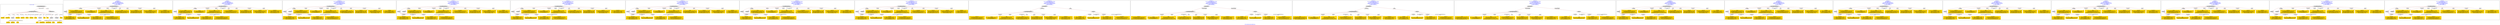 digraph n0 {
fontcolor="blue"
remincross="true"
label="s23-s-national-portrait-gallery.json"
subgraph cluster_0 {
label="1-correct model"
n2[style="filled",color="white",fillcolor="lightgray",label="CulturalHeritageObject1"];
n3[shape="plaintext",style="filled",fillcolor="gold",label="Copyright"];
n4[shape="plaintext",style="filled",fillcolor="gold",label="DateOfWork"];
n5[style="filled",color="white",fillcolor="lightgray",label="Person1"];
n6[shape="plaintext",style="filled",fillcolor="gold",label="Description"];
n7[shape="plaintext",style="filled",fillcolor="gold",label="Dimension"];
n8[shape="plaintext",style="filled",fillcolor="gold",label="Medium"];
n9[shape="plaintext",style="filled",fillcolor="gold",label="CreditLine"];
n10[shape="plaintext",style="filled",fillcolor="gold",label="Owner"];
n11[style="filled",color="white",fillcolor="lightgray",label="Concept1"];
n12[shape="plaintext",style="filled",fillcolor="gold",label="Title"];
n13[shape="plaintext",style="filled",fillcolor="gold",label="Ref"];
n14[style="filled",color="white",fillcolor="lightgray",label="Person2"];
n15[style="filled",color="white",fillcolor="lightgray",label="Concept2"];
n16[shape="plaintext",style="filled",fillcolor="gold",label="birthDate"];
n17[shape="plaintext",style="filled",fillcolor="gold",label="deathDate"];
n18[shape="plaintext",style="filled",fillcolor="gold",label="Artist"];
n19[shape="plaintext",style="filled",fillcolor="gold",label="sitterBirthDate"];
n20[shape="plaintext",style="filled",fillcolor="gold",label="sitterDeathDate"];
n21[shape="plaintext",style="filled",fillcolor="gold",label="values"];
n22[style="filled",color="white",fillcolor="lightgray",label="EuropeanaAggregation1"];
n23[style="filled",color="white",fillcolor="lightgray",label="WebResource1"];
n24[shape="plaintext",style="filled",fillcolor="gold",label="Image"];
n25[shape="plaintext",style="filled",fillcolor="gold",label="values"];
n26[shape="plaintext",style="filled",fillcolor="gold",label="Classification"];
}
subgraph cluster_1 {
label="candidate 0\nlink coherence:1.0\nnode coherence:1.0\nconfidence:0.43547928196900537\nmapping score:0.6148567303533049\ncost:11.99999\n-precision:0.5-recall:0.25"
n28[style="filled",color="white",fillcolor="lightgray",label="CulturalHeritageObject1"];
n29[style="filled",color="white",fillcolor="lightgray",label="Person1"];
n30[shape="plaintext",style="filled",fillcolor="gold",label="CreditLine\n[CulturalHeritageObject,provenance,0.611]\n[CulturalHeritageObject,title,0.258]\n[CulturalHeritageObject,rightsHolder,0.1]\n[Person,countryAssociatedWithThePerson,0.031]"];
n31[shape="plaintext",style="filled",fillcolor="gold",label="birthDate\n[Person,dateOfBirth,0.455]\n[CulturalHeritageObject,created,0.373]\n[Person,dateOfDeath,0.096]\n[Person,nameOfThePerson,0.076]"];
n32[shape="plaintext",style="filled",fillcolor="gold",label="Ref\n[CulturalHeritageObject,extent,0.967]\n[Person,nameOfThePerson,0.033]"];
n33[shape="plaintext",style="filled",fillcolor="gold",label="Medium\n[CulturalHeritageObject,medium,1.0]\n[Concept,prefLabel,0.0]\n[Person,nameOfThePerson,0.0]"];
n34[shape="plaintext",style="filled",fillcolor="gold",label="Title\n[Person,nameOfThePerson,0.668]\n[CulturalHeritageObject,title,0.277]\n[CulturalHeritageObject,provenance,0.054]\n[CulturalHeritageObject,accessionNumber,0.001]"];
n35[shape="plaintext",style="filled",fillcolor="gold",label="Owner\n[CulturalHeritageObject,title,0.807]\n[CulturalHeritageObject,provenance,0.123]\n[CulturalHeritageObject,rightsHolder,0.069]\n[Person,nameOfThePerson,0.001]"];
n36[shape="plaintext",style="filled",fillcolor="gold",label="Dimension\n[CulturalHeritageObject,extent,0.801]\n[Person,nameOfThePerson,0.199]\n[CulturalHeritageObject,title,0.001]\n[CulturalHeritageObject,medium,0.0]"];
n37[shape="plaintext",style="filled",fillcolor="gold",label="deathDate\n[Person,dateOfDeath,0.435]\n[CulturalHeritageObject,created,0.251]\n[Person,dateOfBirth,0.218]\n[CulturalHeritageObject,extent,0.096]"];
n38[shape="plaintext",style="filled",fillcolor="gold",label="Copyright\n[CulturalHeritageObject,provenance,0.601]\n[Person,nameOfThePerson,0.23]\n[CulturalHeritageObject,created,0.085]\n[Person,dateOfBirth,0.085]"];
n39[shape="plaintext",style="filled",fillcolor="gold",label="Description\n[CulturalHeritageObject,title,0.615]\n[CulturalHeritageObject,provenance,0.201]\n[Person,nameOfThePerson,0.139]\n[Person,countryAssociatedWithThePerson,0.045]"];
n40[shape="plaintext",style="filled",fillcolor="gold",label="DateOfWork\n[CulturalHeritageObject,created,0.513]\n[Person,dateOfBirth,0.288]\n[CulturalHeritageObject,provenance,0.124]\n[Person,dateOfDeath,0.075]"];
}
subgraph cluster_2 {
label="candidate 1\nlink coherence:1.0\nnode coherence:1.0\nconfidence:0.41382476396082735\nmapping score:0.6076385576839122\ncost:11.99999\n-precision:0.58-recall:0.29"
n42[style="filled",color="white",fillcolor="lightgray",label="CulturalHeritageObject1"];
n43[style="filled",color="white",fillcolor="lightgray",label="Person1"];
n44[shape="plaintext",style="filled",fillcolor="gold",label="Owner\n[CulturalHeritageObject,title,0.807]\n[CulturalHeritageObject,provenance,0.123]\n[CulturalHeritageObject,rightsHolder,0.069]\n[Person,nameOfThePerson,0.001]"];
n45[shape="plaintext",style="filled",fillcolor="gold",label="birthDate\n[Person,dateOfBirth,0.455]\n[CulturalHeritageObject,created,0.373]\n[Person,dateOfDeath,0.096]\n[Person,nameOfThePerson,0.076]"];
n46[shape="plaintext",style="filled",fillcolor="gold",label="Ref\n[CulturalHeritageObject,extent,0.967]\n[Person,nameOfThePerson,0.033]"];
n47[shape="plaintext",style="filled",fillcolor="gold",label="Medium\n[CulturalHeritageObject,medium,1.0]\n[Concept,prefLabel,0.0]\n[Person,nameOfThePerson,0.0]"];
n48[shape="plaintext",style="filled",fillcolor="gold",label="Title\n[Person,nameOfThePerson,0.668]\n[CulturalHeritageObject,title,0.277]\n[CulturalHeritageObject,provenance,0.054]\n[CulturalHeritageObject,accessionNumber,0.001]"];
n49[shape="plaintext",style="filled",fillcolor="gold",label="Description\n[CulturalHeritageObject,title,0.615]\n[CulturalHeritageObject,provenance,0.201]\n[Person,nameOfThePerson,0.139]\n[Person,countryAssociatedWithThePerson,0.045]"];
n50[shape="plaintext",style="filled",fillcolor="gold",label="Dimension\n[CulturalHeritageObject,extent,0.801]\n[Person,nameOfThePerson,0.199]\n[CulturalHeritageObject,title,0.001]\n[CulturalHeritageObject,medium,0.0]"];
n51[shape="plaintext",style="filled",fillcolor="gold",label="deathDate\n[Person,dateOfDeath,0.435]\n[CulturalHeritageObject,created,0.251]\n[Person,dateOfBirth,0.218]\n[CulturalHeritageObject,extent,0.096]"];
n52[shape="plaintext",style="filled",fillcolor="gold",label="Copyright\n[CulturalHeritageObject,provenance,0.601]\n[Person,nameOfThePerson,0.23]\n[CulturalHeritageObject,created,0.085]\n[Person,dateOfBirth,0.085]"];
n53[shape="plaintext",style="filled",fillcolor="gold",label="CreditLine\n[CulturalHeritageObject,provenance,0.611]\n[CulturalHeritageObject,title,0.258]\n[CulturalHeritageObject,rightsHolder,0.1]\n[Person,countryAssociatedWithThePerson,0.031]"];
n54[shape="plaintext",style="filled",fillcolor="gold",label="DateOfWork\n[CulturalHeritageObject,created,0.513]\n[Person,dateOfBirth,0.288]\n[CulturalHeritageObject,provenance,0.124]\n[Person,dateOfDeath,0.075]"];
}
subgraph cluster_3 {
label="candidate 10\nlink coherence:0.9230769230769231\nnode coherence:1.0\nconfidence:0.4075631974620995\nmapping score:0.6055513688510029\ncost:12.99999\n-precision:0.31-recall:0.17"
n56[style="filled",color="white",fillcolor="lightgray",label="CulturalHeritageObject1"];
n57[style="filled",color="white",fillcolor="lightgray",label="Person1"];
n58[style="filled",color="white",fillcolor="lightgray",label="Concept1"];
n59[shape="plaintext",style="filled",fillcolor="gold",label="DateOfWork\n[CulturalHeritageObject,created,0.513]\n[Person,dateOfBirth,0.288]\n[CulturalHeritageObject,provenance,0.124]\n[Person,dateOfDeath,0.075]"];
n60[shape="plaintext",style="filled",fillcolor="gold",label="CreditLine\n[CulturalHeritageObject,provenance,0.611]\n[CulturalHeritageObject,title,0.258]\n[CulturalHeritageObject,rightsHolder,0.1]\n[Person,countryAssociatedWithThePerson,0.031]"];
n61[shape="plaintext",style="filled",fillcolor="gold",label="Ref\n[CulturalHeritageObject,extent,0.967]\n[Person,nameOfThePerson,0.033]"];
n62[shape="plaintext",style="filled",fillcolor="gold",label="Medium\n[CulturalHeritageObject,medium,1.0]\n[Concept,prefLabel,0.0]\n[Person,nameOfThePerson,0.0]"];
n63[shape="plaintext",style="filled",fillcolor="gold",label="Title\n[Person,nameOfThePerson,0.668]\n[CulturalHeritageObject,title,0.277]\n[CulturalHeritageObject,provenance,0.054]\n[CulturalHeritageObject,accessionNumber,0.001]"];
n64[shape="plaintext",style="filled",fillcolor="gold",label="Owner\n[CulturalHeritageObject,title,0.807]\n[CulturalHeritageObject,provenance,0.123]\n[CulturalHeritageObject,rightsHolder,0.069]\n[Person,nameOfThePerson,0.001]"];
n65[shape="plaintext",style="filled",fillcolor="gold",label="Dimension\n[CulturalHeritageObject,extent,0.801]\n[Person,nameOfThePerson,0.199]\n[CulturalHeritageObject,title,0.001]\n[CulturalHeritageObject,medium,0.0]"];
n66[shape="plaintext",style="filled",fillcolor="gold",label="deathDate\n[Person,dateOfDeath,0.435]\n[CulturalHeritageObject,created,0.251]\n[Person,dateOfBirth,0.218]\n[CulturalHeritageObject,extent,0.096]"];
n67[shape="plaintext",style="filled",fillcolor="gold",label="Copyright\n[CulturalHeritageObject,provenance,0.601]\n[Person,nameOfThePerson,0.23]\n[CulturalHeritageObject,created,0.085]\n[Person,dateOfBirth,0.085]"];
n68[shape="plaintext",style="filled",fillcolor="gold",label="Description\n[CulturalHeritageObject,title,0.615]\n[CulturalHeritageObject,provenance,0.201]\n[Person,nameOfThePerson,0.139]\n[Person,countryAssociatedWithThePerson,0.045]"];
n69[shape="plaintext",style="filled",fillcolor="gold",label="birthDate\n[Person,dateOfBirth,0.455]\n[CulturalHeritageObject,created,0.373]\n[Person,dateOfDeath,0.096]\n[Person,nameOfThePerson,0.076]"];
}
subgraph cluster_4 {
label="candidate 11\nlink coherence:0.9230769230769231\nnode coherence:1.0\nconfidence:0.38590867945392143\nmapping score:0.5983331961816102\ncost:12.99999\n-precision:0.38-recall:0.21"
n71[style="filled",color="white",fillcolor="lightgray",label="CulturalHeritageObject1"];
n72[style="filled",color="white",fillcolor="lightgray",label="Person1"];
n73[style="filled",color="white",fillcolor="lightgray",label="Concept1"];
n74[shape="plaintext",style="filled",fillcolor="gold",label="Owner\n[CulturalHeritageObject,title,0.807]\n[CulturalHeritageObject,provenance,0.123]\n[CulturalHeritageObject,rightsHolder,0.069]\n[Person,nameOfThePerson,0.001]"];
n75[shape="plaintext",style="filled",fillcolor="gold",label="DateOfWork\n[CulturalHeritageObject,created,0.513]\n[Person,dateOfBirth,0.288]\n[CulturalHeritageObject,provenance,0.124]\n[Person,dateOfDeath,0.075]"];
n76[shape="plaintext",style="filled",fillcolor="gold",label="Ref\n[CulturalHeritageObject,extent,0.967]\n[Person,nameOfThePerson,0.033]"];
n77[shape="plaintext",style="filled",fillcolor="gold",label="Medium\n[CulturalHeritageObject,medium,1.0]\n[Concept,prefLabel,0.0]\n[Person,nameOfThePerson,0.0]"];
n78[shape="plaintext",style="filled",fillcolor="gold",label="Title\n[Person,nameOfThePerson,0.668]\n[CulturalHeritageObject,title,0.277]\n[CulturalHeritageObject,provenance,0.054]\n[CulturalHeritageObject,accessionNumber,0.001]"];
n79[shape="plaintext",style="filled",fillcolor="gold",label="Description\n[CulturalHeritageObject,title,0.615]\n[CulturalHeritageObject,provenance,0.201]\n[Person,nameOfThePerson,0.139]\n[Person,countryAssociatedWithThePerson,0.045]"];
n80[shape="plaintext",style="filled",fillcolor="gold",label="Dimension\n[CulturalHeritageObject,extent,0.801]\n[Person,nameOfThePerson,0.199]\n[CulturalHeritageObject,title,0.001]\n[CulturalHeritageObject,medium,0.0]"];
n81[shape="plaintext",style="filled",fillcolor="gold",label="deathDate\n[Person,dateOfDeath,0.435]\n[CulturalHeritageObject,created,0.251]\n[Person,dateOfBirth,0.218]\n[CulturalHeritageObject,extent,0.096]"];
n82[shape="plaintext",style="filled",fillcolor="gold",label="Copyright\n[CulturalHeritageObject,provenance,0.601]\n[Person,nameOfThePerson,0.23]\n[CulturalHeritageObject,created,0.085]\n[Person,dateOfBirth,0.085]"];
n83[shape="plaintext",style="filled",fillcolor="gold",label="CreditLine\n[CulturalHeritageObject,provenance,0.611]\n[CulturalHeritageObject,title,0.258]\n[CulturalHeritageObject,rightsHolder,0.1]\n[Person,countryAssociatedWithThePerson,0.031]"];
n84[shape="plaintext",style="filled",fillcolor="gold",label="birthDate\n[Person,dateOfBirth,0.455]\n[CulturalHeritageObject,created,0.373]\n[Person,dateOfDeath,0.096]\n[Person,nameOfThePerson,0.076]"];
}
subgraph cluster_5 {
label="candidate 12\nlink coherence:0.9230769230769231\nnode coherence:1.0\nconfidence:0.38312119237069275\nmapping score:0.597404033820534\ncost:12.99999\n-precision:0.31-recall:0.17"
n86[style="filled",color="white",fillcolor="lightgray",label="CulturalHeritageObject1"];
n87[style="filled",color="white",fillcolor="lightgray",label="Person1"];
n88[style="filled",color="white",fillcolor="lightgray",label="Concept1"];
n89[shape="plaintext",style="filled",fillcolor="gold",label="deathDate\n[Person,dateOfDeath,0.435]\n[CulturalHeritageObject,created,0.251]\n[Person,dateOfBirth,0.218]\n[CulturalHeritageObject,extent,0.096]"];
n90[shape="plaintext",style="filled",fillcolor="gold",label="CreditLine\n[CulturalHeritageObject,provenance,0.611]\n[CulturalHeritageObject,title,0.258]\n[CulturalHeritageObject,rightsHolder,0.1]\n[Person,countryAssociatedWithThePerson,0.031]"];
n91[shape="plaintext",style="filled",fillcolor="gold",label="Ref\n[CulturalHeritageObject,extent,0.967]\n[Person,nameOfThePerson,0.033]"];
n92[shape="plaintext",style="filled",fillcolor="gold",label="Medium\n[CulturalHeritageObject,medium,1.0]\n[Concept,prefLabel,0.0]\n[Person,nameOfThePerson,0.0]"];
n93[shape="plaintext",style="filled",fillcolor="gold",label="Title\n[Person,nameOfThePerson,0.668]\n[CulturalHeritageObject,title,0.277]\n[CulturalHeritageObject,provenance,0.054]\n[CulturalHeritageObject,accessionNumber,0.001]"];
n94[shape="plaintext",style="filled",fillcolor="gold",label="Owner\n[CulturalHeritageObject,title,0.807]\n[CulturalHeritageObject,provenance,0.123]\n[CulturalHeritageObject,rightsHolder,0.069]\n[Person,nameOfThePerson,0.001]"];
n95[shape="plaintext",style="filled",fillcolor="gold",label="Dimension\n[CulturalHeritageObject,extent,0.801]\n[Person,nameOfThePerson,0.199]\n[CulturalHeritageObject,title,0.001]\n[CulturalHeritageObject,medium,0.0]"];
n96[shape="plaintext",style="filled",fillcolor="gold",label="birthDate\n[Person,dateOfBirth,0.455]\n[CulturalHeritageObject,created,0.373]\n[Person,dateOfDeath,0.096]\n[Person,nameOfThePerson,0.076]"];
n97[shape="plaintext",style="filled",fillcolor="gold",label="Copyright\n[CulturalHeritageObject,provenance,0.601]\n[Person,nameOfThePerson,0.23]\n[CulturalHeritageObject,created,0.085]\n[Person,dateOfBirth,0.085]"];
n98[shape="plaintext",style="filled",fillcolor="gold",label="Description\n[CulturalHeritageObject,title,0.615]\n[CulturalHeritageObject,provenance,0.201]\n[Person,nameOfThePerson,0.139]\n[Person,countryAssociatedWithThePerson,0.045]"];
n99[shape="plaintext",style="filled",fillcolor="gold",label="DateOfWork\n[CulturalHeritageObject,created,0.513]\n[Person,dateOfBirth,0.288]\n[CulturalHeritageObject,provenance,0.124]\n[Person,dateOfDeath,0.075]"];
}
subgraph cluster_6 {
label="candidate 13\nlink coherence:0.9230769230769231\nnode coherence:1.0\nconfidence:0.36560927721834147\nmapping score:0.5915667287697502\ncost:12.99999\n-precision:0.23-recall:0.12"
n101[style="filled",color="white",fillcolor="lightgray",label="CulturalHeritageObject1"];
n102[style="filled",color="white",fillcolor="lightgray",label="Person1"];
n103[style="filled",color="white",fillcolor="lightgray",label="Concept1"];
n104[shape="plaintext",style="filled",fillcolor="gold",label="DateOfWork\n[CulturalHeritageObject,created,0.513]\n[Person,dateOfBirth,0.288]\n[CulturalHeritageObject,provenance,0.124]\n[Person,dateOfDeath,0.075]"];
n105[shape="plaintext",style="filled",fillcolor="gold",label="CreditLine\n[CulturalHeritageObject,provenance,0.611]\n[CulturalHeritageObject,title,0.258]\n[CulturalHeritageObject,rightsHolder,0.1]\n[Person,countryAssociatedWithThePerson,0.031]"];
n106[shape="plaintext",style="filled",fillcolor="gold",label="Ref\n[CulturalHeritageObject,extent,0.967]\n[Person,nameOfThePerson,0.033]"];
n107[shape="plaintext",style="filled",fillcolor="gold",label="Medium\n[CulturalHeritageObject,medium,1.0]\n[Concept,prefLabel,0.0]\n[Person,nameOfThePerson,0.0]"];
n108[shape="plaintext",style="filled",fillcolor="gold",label="Title\n[Person,nameOfThePerson,0.668]\n[CulturalHeritageObject,title,0.277]\n[CulturalHeritageObject,provenance,0.054]\n[CulturalHeritageObject,accessionNumber,0.001]"];
n109[shape="plaintext",style="filled",fillcolor="gold",label="Owner\n[CulturalHeritageObject,title,0.807]\n[CulturalHeritageObject,provenance,0.123]\n[CulturalHeritageObject,rightsHolder,0.069]\n[Person,nameOfThePerson,0.001]"];
n110[shape="plaintext",style="filled",fillcolor="gold",label="Dimension\n[CulturalHeritageObject,extent,0.801]\n[Person,nameOfThePerson,0.199]\n[CulturalHeritageObject,title,0.001]\n[CulturalHeritageObject,medium,0.0]"];
n111[shape="plaintext",style="filled",fillcolor="gold",label="birthDate\n[Person,dateOfBirth,0.455]\n[CulturalHeritageObject,created,0.373]\n[Person,dateOfDeath,0.096]\n[Person,nameOfThePerson,0.076]"];
n112[shape="plaintext",style="filled",fillcolor="gold",label="Copyright\n[CulturalHeritageObject,provenance,0.601]\n[Person,nameOfThePerson,0.23]\n[CulturalHeritageObject,created,0.085]\n[Person,dateOfBirth,0.085]"];
n113[shape="plaintext",style="filled",fillcolor="gold",label="Description\n[CulturalHeritageObject,title,0.615]\n[CulturalHeritageObject,provenance,0.201]\n[Person,nameOfThePerson,0.139]\n[Person,countryAssociatedWithThePerson,0.045]"];
n114[shape="plaintext",style="filled",fillcolor="gold",label="deathDate\n[Person,dateOfDeath,0.435]\n[CulturalHeritageObject,created,0.251]\n[Person,dateOfBirth,0.218]\n[CulturalHeritageObject,extent,0.096]"];
}
subgraph cluster_7 {
label="candidate 14\nlink coherence:0.9230769230769231\nnode coherence:1.0\nconfidence:0.36146667436251473\nmapping score:0.5901858611511414\ncost:12.99999\n-precision:0.38-recall:0.21"
n116[style="filled",color="white",fillcolor="lightgray",label="CulturalHeritageObject1"];
n117[style="filled",color="white",fillcolor="lightgray",label="Person1"];
n118[style="filled",color="white",fillcolor="lightgray",label="Concept1"];
n119[shape="plaintext",style="filled",fillcolor="gold",label="deathDate\n[Person,dateOfDeath,0.435]\n[CulturalHeritageObject,created,0.251]\n[Person,dateOfBirth,0.218]\n[CulturalHeritageObject,extent,0.096]"];
n120[shape="plaintext",style="filled",fillcolor="gold",label="Owner\n[CulturalHeritageObject,title,0.807]\n[CulturalHeritageObject,provenance,0.123]\n[CulturalHeritageObject,rightsHolder,0.069]\n[Person,nameOfThePerson,0.001]"];
n121[shape="plaintext",style="filled",fillcolor="gold",label="Ref\n[CulturalHeritageObject,extent,0.967]\n[Person,nameOfThePerson,0.033]"];
n122[shape="plaintext",style="filled",fillcolor="gold",label="Medium\n[CulturalHeritageObject,medium,1.0]\n[Concept,prefLabel,0.0]\n[Person,nameOfThePerson,0.0]"];
n123[shape="plaintext",style="filled",fillcolor="gold",label="Title\n[Person,nameOfThePerson,0.668]\n[CulturalHeritageObject,title,0.277]\n[CulturalHeritageObject,provenance,0.054]\n[CulturalHeritageObject,accessionNumber,0.001]"];
n124[shape="plaintext",style="filled",fillcolor="gold",label="Description\n[CulturalHeritageObject,title,0.615]\n[CulturalHeritageObject,provenance,0.201]\n[Person,nameOfThePerson,0.139]\n[Person,countryAssociatedWithThePerson,0.045]"];
n125[shape="plaintext",style="filled",fillcolor="gold",label="Dimension\n[CulturalHeritageObject,extent,0.801]\n[Person,nameOfThePerson,0.199]\n[CulturalHeritageObject,title,0.001]\n[CulturalHeritageObject,medium,0.0]"];
n126[shape="plaintext",style="filled",fillcolor="gold",label="birthDate\n[Person,dateOfBirth,0.455]\n[CulturalHeritageObject,created,0.373]\n[Person,dateOfDeath,0.096]\n[Person,nameOfThePerson,0.076]"];
n127[shape="plaintext",style="filled",fillcolor="gold",label="Copyright\n[CulturalHeritageObject,provenance,0.601]\n[Person,nameOfThePerson,0.23]\n[CulturalHeritageObject,created,0.085]\n[Person,dateOfBirth,0.085]"];
n128[shape="plaintext",style="filled",fillcolor="gold",label="CreditLine\n[CulturalHeritageObject,provenance,0.611]\n[CulturalHeritageObject,title,0.258]\n[CulturalHeritageObject,rightsHolder,0.1]\n[Person,countryAssociatedWithThePerson,0.031]"];
n129[shape="plaintext",style="filled",fillcolor="gold",label="DateOfWork\n[CulturalHeritageObject,created,0.513]\n[Person,dateOfBirth,0.288]\n[CulturalHeritageObject,provenance,0.124]\n[Person,dateOfDeath,0.075]"];
}
subgraph cluster_8 {
label="candidate 15\nlink coherence:0.9230769230769231\nnode coherence:1.0\nconfidence:0.34395475921016333\nmapping score:0.5843485561003575\ncost:12.99999\n-precision:0.31-recall:0.17"
n131[style="filled",color="white",fillcolor="lightgray",label="CulturalHeritageObject1"];
n132[style="filled",color="white",fillcolor="lightgray",label="Person1"];
n133[style="filled",color="white",fillcolor="lightgray",label="Concept1"];
n134[shape="plaintext",style="filled",fillcolor="gold",label="Owner\n[CulturalHeritageObject,title,0.807]\n[CulturalHeritageObject,provenance,0.123]\n[CulturalHeritageObject,rightsHolder,0.069]\n[Person,nameOfThePerson,0.001]"];
n135[shape="plaintext",style="filled",fillcolor="gold",label="DateOfWork\n[CulturalHeritageObject,created,0.513]\n[Person,dateOfBirth,0.288]\n[CulturalHeritageObject,provenance,0.124]\n[Person,dateOfDeath,0.075]"];
n136[shape="plaintext",style="filled",fillcolor="gold",label="Ref\n[CulturalHeritageObject,extent,0.967]\n[Person,nameOfThePerson,0.033]"];
n137[shape="plaintext",style="filled",fillcolor="gold",label="Medium\n[CulturalHeritageObject,medium,1.0]\n[Concept,prefLabel,0.0]\n[Person,nameOfThePerson,0.0]"];
n138[shape="plaintext",style="filled",fillcolor="gold",label="Title\n[Person,nameOfThePerson,0.668]\n[CulturalHeritageObject,title,0.277]\n[CulturalHeritageObject,provenance,0.054]\n[CulturalHeritageObject,accessionNumber,0.001]"];
n139[shape="plaintext",style="filled",fillcolor="gold",label="Description\n[CulturalHeritageObject,title,0.615]\n[CulturalHeritageObject,provenance,0.201]\n[Person,nameOfThePerson,0.139]\n[Person,countryAssociatedWithThePerson,0.045]"];
n140[shape="plaintext",style="filled",fillcolor="gold",label="Dimension\n[CulturalHeritageObject,extent,0.801]\n[Person,nameOfThePerson,0.199]\n[CulturalHeritageObject,title,0.001]\n[CulturalHeritageObject,medium,0.0]"];
n141[shape="plaintext",style="filled",fillcolor="gold",label="birthDate\n[Person,dateOfBirth,0.455]\n[CulturalHeritageObject,created,0.373]\n[Person,dateOfDeath,0.096]\n[Person,nameOfThePerson,0.076]"];
n142[shape="plaintext",style="filled",fillcolor="gold",label="Copyright\n[CulturalHeritageObject,provenance,0.601]\n[Person,nameOfThePerson,0.23]\n[CulturalHeritageObject,created,0.085]\n[Person,dateOfBirth,0.085]"];
n143[shape="plaintext",style="filled",fillcolor="gold",label="CreditLine\n[CulturalHeritageObject,provenance,0.611]\n[CulturalHeritageObject,title,0.258]\n[CulturalHeritageObject,rightsHolder,0.1]\n[Person,countryAssociatedWithThePerson,0.031]"];
n144[shape="plaintext",style="filled",fillcolor="gold",label="deathDate\n[Person,dateOfDeath,0.435]\n[CulturalHeritageObject,created,0.251]\n[Person,dateOfBirth,0.218]\n[CulturalHeritageObject,extent,0.096]"];
}
subgraph cluster_9 {
label="candidate 16\nlink coherence:0.8461538461538461\nnode coherence:1.0\nconfidence:0.43547928196900537\nmapping score:0.6148567303533049\ncost:211.010002\n-precision:0.38-recall:0.21"
n146[style="filled",color="white",fillcolor="lightgray",label="ProvidedCHO1"];
n147[style="filled",color="white",fillcolor="lightgray",label="CulturalHeritageObject1"];
n148[style="filled",color="white",fillcolor="lightgray",label="Person1"];
n149[shape="plaintext",style="filled",fillcolor="gold",label="CreditLine\n[CulturalHeritageObject,provenance,0.611]\n[CulturalHeritageObject,title,0.258]\n[CulturalHeritageObject,rightsHolder,0.1]\n[Person,countryAssociatedWithThePerson,0.031]"];
n150[shape="plaintext",style="filled",fillcolor="gold",label="birthDate\n[Person,dateOfBirth,0.455]\n[CulturalHeritageObject,created,0.373]\n[Person,dateOfDeath,0.096]\n[Person,nameOfThePerson,0.076]"];
n151[shape="plaintext",style="filled",fillcolor="gold",label="Ref\n[CulturalHeritageObject,extent,0.967]\n[Person,nameOfThePerson,0.033]"];
n152[shape="plaintext",style="filled",fillcolor="gold",label="Medium\n[CulturalHeritageObject,medium,1.0]\n[Concept,prefLabel,0.0]\n[Person,nameOfThePerson,0.0]"];
n153[shape="plaintext",style="filled",fillcolor="gold",label="Title\n[Person,nameOfThePerson,0.668]\n[CulturalHeritageObject,title,0.277]\n[CulturalHeritageObject,provenance,0.054]\n[CulturalHeritageObject,accessionNumber,0.001]"];
n154[shape="plaintext",style="filled",fillcolor="gold",label="Owner\n[CulturalHeritageObject,title,0.807]\n[CulturalHeritageObject,provenance,0.123]\n[CulturalHeritageObject,rightsHolder,0.069]\n[Person,nameOfThePerson,0.001]"];
n155[shape="plaintext",style="filled",fillcolor="gold",label="Dimension\n[CulturalHeritageObject,extent,0.801]\n[Person,nameOfThePerson,0.199]\n[CulturalHeritageObject,title,0.001]\n[CulturalHeritageObject,medium,0.0]"];
n156[shape="plaintext",style="filled",fillcolor="gold",label="deathDate\n[Person,dateOfDeath,0.435]\n[CulturalHeritageObject,created,0.251]\n[Person,dateOfBirth,0.218]\n[CulturalHeritageObject,extent,0.096]"];
n157[shape="plaintext",style="filled",fillcolor="gold",label="Copyright\n[CulturalHeritageObject,provenance,0.601]\n[Person,nameOfThePerson,0.23]\n[CulturalHeritageObject,created,0.085]\n[Person,dateOfBirth,0.085]"];
n158[shape="plaintext",style="filled",fillcolor="gold",label="Description\n[CulturalHeritageObject,title,0.615]\n[CulturalHeritageObject,provenance,0.201]\n[Person,nameOfThePerson,0.139]\n[Person,countryAssociatedWithThePerson,0.045]"];
n159[shape="plaintext",style="filled",fillcolor="gold",label="DateOfWork\n[CulturalHeritageObject,created,0.513]\n[Person,dateOfBirth,0.288]\n[CulturalHeritageObject,provenance,0.124]\n[Person,dateOfDeath,0.075]"];
}
subgraph cluster_10 {
label="candidate 17\nlink coherence:0.8461538461538461\nnode coherence:1.0\nconfidence:0.43547928196900537\nmapping score:0.6148567303533049\ncost:211.020004\n-precision:0.38-recall:0.21"
n161[style="filled",color="white",fillcolor="lightgray",label="Organization1"];
n162[style="filled",color="white",fillcolor="lightgray",label="CulturalHeritageObject1"];
n163[style="filled",color="white",fillcolor="lightgray",label="Person1"];
n164[shape="plaintext",style="filled",fillcolor="gold",label="CreditLine\n[CulturalHeritageObject,provenance,0.611]\n[CulturalHeritageObject,title,0.258]\n[CulturalHeritageObject,rightsHolder,0.1]\n[Person,countryAssociatedWithThePerson,0.031]"];
n165[shape="plaintext",style="filled",fillcolor="gold",label="birthDate\n[Person,dateOfBirth,0.455]\n[CulturalHeritageObject,created,0.373]\n[Person,dateOfDeath,0.096]\n[Person,nameOfThePerson,0.076]"];
n166[shape="plaintext",style="filled",fillcolor="gold",label="Ref\n[CulturalHeritageObject,extent,0.967]\n[Person,nameOfThePerson,0.033]"];
n167[shape="plaintext",style="filled",fillcolor="gold",label="Medium\n[CulturalHeritageObject,medium,1.0]\n[Concept,prefLabel,0.0]\n[Person,nameOfThePerson,0.0]"];
n168[shape="plaintext",style="filled",fillcolor="gold",label="Title\n[Person,nameOfThePerson,0.668]\n[CulturalHeritageObject,title,0.277]\n[CulturalHeritageObject,provenance,0.054]\n[CulturalHeritageObject,accessionNumber,0.001]"];
n169[shape="plaintext",style="filled",fillcolor="gold",label="Owner\n[CulturalHeritageObject,title,0.807]\n[CulturalHeritageObject,provenance,0.123]\n[CulturalHeritageObject,rightsHolder,0.069]\n[Person,nameOfThePerson,0.001]"];
n170[shape="plaintext",style="filled",fillcolor="gold",label="Dimension\n[CulturalHeritageObject,extent,0.801]\n[Person,nameOfThePerson,0.199]\n[CulturalHeritageObject,title,0.001]\n[CulturalHeritageObject,medium,0.0]"];
n171[shape="plaintext",style="filled",fillcolor="gold",label="deathDate\n[Person,dateOfDeath,0.435]\n[CulturalHeritageObject,created,0.251]\n[Person,dateOfBirth,0.218]\n[CulturalHeritageObject,extent,0.096]"];
n172[shape="plaintext",style="filled",fillcolor="gold",label="Copyright\n[CulturalHeritageObject,provenance,0.601]\n[Person,nameOfThePerson,0.23]\n[CulturalHeritageObject,created,0.085]\n[Person,dateOfBirth,0.085]"];
n173[shape="plaintext",style="filled",fillcolor="gold",label="Description\n[CulturalHeritageObject,title,0.615]\n[CulturalHeritageObject,provenance,0.201]\n[Person,nameOfThePerson,0.139]\n[Person,countryAssociatedWithThePerson,0.045]"];
n174[shape="plaintext",style="filled",fillcolor="gold",label="DateOfWork\n[CulturalHeritageObject,created,0.513]\n[Person,dateOfBirth,0.288]\n[CulturalHeritageObject,provenance,0.124]\n[Person,dateOfDeath,0.075]"];
}
subgraph cluster_11 {
label="candidate 18\nlink coherence:0.8461538461538461\nnode coherence:1.0\nconfidence:0.41382476396082735\nmapping score:0.6076385576839122\ncost:211.010002\n-precision:0.46-recall:0.25"
n176[style="filled",color="white",fillcolor="lightgray",label="ProvidedCHO1"];
n177[style="filled",color="white",fillcolor="lightgray",label="CulturalHeritageObject1"];
n178[style="filled",color="white",fillcolor="lightgray",label="Person1"];
n179[shape="plaintext",style="filled",fillcolor="gold",label="Owner\n[CulturalHeritageObject,title,0.807]\n[CulturalHeritageObject,provenance,0.123]\n[CulturalHeritageObject,rightsHolder,0.069]\n[Person,nameOfThePerson,0.001]"];
n180[shape="plaintext",style="filled",fillcolor="gold",label="birthDate\n[Person,dateOfBirth,0.455]\n[CulturalHeritageObject,created,0.373]\n[Person,dateOfDeath,0.096]\n[Person,nameOfThePerson,0.076]"];
n181[shape="plaintext",style="filled",fillcolor="gold",label="Ref\n[CulturalHeritageObject,extent,0.967]\n[Person,nameOfThePerson,0.033]"];
n182[shape="plaintext",style="filled",fillcolor="gold",label="Medium\n[CulturalHeritageObject,medium,1.0]\n[Concept,prefLabel,0.0]\n[Person,nameOfThePerson,0.0]"];
n183[shape="plaintext",style="filled",fillcolor="gold",label="Title\n[Person,nameOfThePerson,0.668]\n[CulturalHeritageObject,title,0.277]\n[CulturalHeritageObject,provenance,0.054]\n[CulturalHeritageObject,accessionNumber,0.001]"];
n184[shape="plaintext",style="filled",fillcolor="gold",label="Description\n[CulturalHeritageObject,title,0.615]\n[CulturalHeritageObject,provenance,0.201]\n[Person,nameOfThePerson,0.139]\n[Person,countryAssociatedWithThePerson,0.045]"];
n185[shape="plaintext",style="filled",fillcolor="gold",label="Dimension\n[CulturalHeritageObject,extent,0.801]\n[Person,nameOfThePerson,0.199]\n[CulturalHeritageObject,title,0.001]\n[CulturalHeritageObject,medium,0.0]"];
n186[shape="plaintext",style="filled",fillcolor="gold",label="deathDate\n[Person,dateOfDeath,0.435]\n[CulturalHeritageObject,created,0.251]\n[Person,dateOfBirth,0.218]\n[CulturalHeritageObject,extent,0.096]"];
n187[shape="plaintext",style="filled",fillcolor="gold",label="Copyright\n[CulturalHeritageObject,provenance,0.601]\n[Person,nameOfThePerson,0.23]\n[CulturalHeritageObject,created,0.085]\n[Person,dateOfBirth,0.085]"];
n188[shape="plaintext",style="filled",fillcolor="gold",label="CreditLine\n[CulturalHeritageObject,provenance,0.611]\n[CulturalHeritageObject,title,0.258]\n[CulturalHeritageObject,rightsHolder,0.1]\n[Person,countryAssociatedWithThePerson,0.031]"];
n189[shape="plaintext",style="filled",fillcolor="gold",label="DateOfWork\n[CulturalHeritageObject,created,0.513]\n[Person,dateOfBirth,0.288]\n[CulturalHeritageObject,provenance,0.124]\n[Person,dateOfDeath,0.075]"];
}
subgraph cluster_12 {
label="candidate 19\nlink coherence:0.8461538461538461\nnode coherence:1.0\nconfidence:0.41382476396082735\nmapping score:0.6076385576839122\ncost:211.020004\n-precision:0.46-recall:0.25"
n191[style="filled",color="white",fillcolor="lightgray",label="Organization1"];
n192[style="filled",color="white",fillcolor="lightgray",label="CulturalHeritageObject1"];
n193[style="filled",color="white",fillcolor="lightgray",label="Person1"];
n194[shape="plaintext",style="filled",fillcolor="gold",label="Owner\n[CulturalHeritageObject,title,0.807]\n[CulturalHeritageObject,provenance,0.123]\n[CulturalHeritageObject,rightsHolder,0.069]\n[Person,nameOfThePerson,0.001]"];
n195[shape="plaintext",style="filled",fillcolor="gold",label="birthDate\n[Person,dateOfBirth,0.455]\n[CulturalHeritageObject,created,0.373]\n[Person,dateOfDeath,0.096]\n[Person,nameOfThePerson,0.076]"];
n196[shape="plaintext",style="filled",fillcolor="gold",label="Ref\n[CulturalHeritageObject,extent,0.967]\n[Person,nameOfThePerson,0.033]"];
n197[shape="plaintext",style="filled",fillcolor="gold",label="Medium\n[CulturalHeritageObject,medium,1.0]\n[Concept,prefLabel,0.0]\n[Person,nameOfThePerson,0.0]"];
n198[shape="plaintext",style="filled",fillcolor="gold",label="Title\n[Person,nameOfThePerson,0.668]\n[CulturalHeritageObject,title,0.277]\n[CulturalHeritageObject,provenance,0.054]\n[CulturalHeritageObject,accessionNumber,0.001]"];
n199[shape="plaintext",style="filled",fillcolor="gold",label="Description\n[CulturalHeritageObject,title,0.615]\n[CulturalHeritageObject,provenance,0.201]\n[Person,nameOfThePerson,0.139]\n[Person,countryAssociatedWithThePerson,0.045]"];
n200[shape="plaintext",style="filled",fillcolor="gold",label="Dimension\n[CulturalHeritageObject,extent,0.801]\n[Person,nameOfThePerson,0.199]\n[CulturalHeritageObject,title,0.001]\n[CulturalHeritageObject,medium,0.0]"];
n201[shape="plaintext",style="filled",fillcolor="gold",label="deathDate\n[Person,dateOfDeath,0.435]\n[CulturalHeritageObject,created,0.251]\n[Person,dateOfBirth,0.218]\n[CulturalHeritageObject,extent,0.096]"];
n202[shape="plaintext",style="filled",fillcolor="gold",label="Copyright\n[CulturalHeritageObject,provenance,0.601]\n[Person,nameOfThePerson,0.23]\n[CulturalHeritageObject,created,0.085]\n[Person,dateOfBirth,0.085]"];
n203[shape="plaintext",style="filled",fillcolor="gold",label="CreditLine\n[CulturalHeritageObject,provenance,0.611]\n[CulturalHeritageObject,title,0.258]\n[CulturalHeritageObject,rightsHolder,0.1]\n[Person,countryAssociatedWithThePerson,0.031]"];
n204[shape="plaintext",style="filled",fillcolor="gold",label="DateOfWork\n[CulturalHeritageObject,created,0.513]\n[Person,dateOfBirth,0.288]\n[CulturalHeritageObject,provenance,0.124]\n[Person,dateOfDeath,0.075]"];
}
subgraph cluster_13 {
label="candidate 2\nlink coherence:1.0\nnode coherence:1.0\nconfidence:0.4075631974620995\nmapping score:0.6055513688510029\ncost:11.99999\n-precision:0.33-recall:0.17"
n206[style="filled",color="white",fillcolor="lightgray",label="CulturalHeritageObject1"];
n207[style="filled",color="white",fillcolor="lightgray",label="Person1"];
n208[shape="plaintext",style="filled",fillcolor="gold",label="DateOfWork\n[CulturalHeritageObject,created,0.513]\n[Person,dateOfBirth,0.288]\n[CulturalHeritageObject,provenance,0.124]\n[Person,dateOfDeath,0.075]"];
n209[shape="plaintext",style="filled",fillcolor="gold",label="CreditLine\n[CulturalHeritageObject,provenance,0.611]\n[CulturalHeritageObject,title,0.258]\n[CulturalHeritageObject,rightsHolder,0.1]\n[Person,countryAssociatedWithThePerson,0.031]"];
n210[shape="plaintext",style="filled",fillcolor="gold",label="Ref\n[CulturalHeritageObject,extent,0.967]\n[Person,nameOfThePerson,0.033]"];
n211[shape="plaintext",style="filled",fillcolor="gold",label="Medium\n[CulturalHeritageObject,medium,1.0]\n[Concept,prefLabel,0.0]\n[Person,nameOfThePerson,0.0]"];
n212[shape="plaintext",style="filled",fillcolor="gold",label="Title\n[Person,nameOfThePerson,0.668]\n[CulturalHeritageObject,title,0.277]\n[CulturalHeritageObject,provenance,0.054]\n[CulturalHeritageObject,accessionNumber,0.001]"];
n213[shape="plaintext",style="filled",fillcolor="gold",label="Owner\n[CulturalHeritageObject,title,0.807]\n[CulturalHeritageObject,provenance,0.123]\n[CulturalHeritageObject,rightsHolder,0.069]\n[Person,nameOfThePerson,0.001]"];
n214[shape="plaintext",style="filled",fillcolor="gold",label="Dimension\n[CulturalHeritageObject,extent,0.801]\n[Person,nameOfThePerson,0.199]\n[CulturalHeritageObject,title,0.001]\n[CulturalHeritageObject,medium,0.0]"];
n215[shape="plaintext",style="filled",fillcolor="gold",label="deathDate\n[Person,dateOfDeath,0.435]\n[CulturalHeritageObject,created,0.251]\n[Person,dateOfBirth,0.218]\n[CulturalHeritageObject,extent,0.096]"];
n216[shape="plaintext",style="filled",fillcolor="gold",label="Copyright\n[CulturalHeritageObject,provenance,0.601]\n[Person,nameOfThePerson,0.23]\n[CulturalHeritageObject,created,0.085]\n[Person,dateOfBirth,0.085]"];
n217[shape="plaintext",style="filled",fillcolor="gold",label="Description\n[CulturalHeritageObject,title,0.615]\n[CulturalHeritageObject,provenance,0.201]\n[Person,nameOfThePerson,0.139]\n[Person,countryAssociatedWithThePerson,0.045]"];
n218[shape="plaintext",style="filled",fillcolor="gold",label="birthDate\n[Person,dateOfBirth,0.455]\n[CulturalHeritageObject,created,0.373]\n[Person,dateOfDeath,0.096]\n[Person,nameOfThePerson,0.076]"];
}
subgraph cluster_14 {
label="candidate 3\nlink coherence:1.0\nnode coherence:1.0\nconfidence:0.38590867945392143\nmapping score:0.5983331961816102\ncost:11.99999\n-precision:0.42-recall:0.21"
n220[style="filled",color="white",fillcolor="lightgray",label="CulturalHeritageObject1"];
n221[style="filled",color="white",fillcolor="lightgray",label="Person1"];
n222[shape="plaintext",style="filled",fillcolor="gold",label="Owner\n[CulturalHeritageObject,title,0.807]\n[CulturalHeritageObject,provenance,0.123]\n[CulturalHeritageObject,rightsHolder,0.069]\n[Person,nameOfThePerson,0.001]"];
n223[shape="plaintext",style="filled",fillcolor="gold",label="DateOfWork\n[CulturalHeritageObject,created,0.513]\n[Person,dateOfBirth,0.288]\n[CulturalHeritageObject,provenance,0.124]\n[Person,dateOfDeath,0.075]"];
n224[shape="plaintext",style="filled",fillcolor="gold",label="Ref\n[CulturalHeritageObject,extent,0.967]\n[Person,nameOfThePerson,0.033]"];
n225[shape="plaintext",style="filled",fillcolor="gold",label="Medium\n[CulturalHeritageObject,medium,1.0]\n[Concept,prefLabel,0.0]\n[Person,nameOfThePerson,0.0]"];
n226[shape="plaintext",style="filled",fillcolor="gold",label="Title\n[Person,nameOfThePerson,0.668]\n[CulturalHeritageObject,title,0.277]\n[CulturalHeritageObject,provenance,0.054]\n[CulturalHeritageObject,accessionNumber,0.001]"];
n227[shape="plaintext",style="filled",fillcolor="gold",label="Description\n[CulturalHeritageObject,title,0.615]\n[CulturalHeritageObject,provenance,0.201]\n[Person,nameOfThePerson,0.139]\n[Person,countryAssociatedWithThePerson,0.045]"];
n228[shape="plaintext",style="filled",fillcolor="gold",label="Dimension\n[CulturalHeritageObject,extent,0.801]\n[Person,nameOfThePerson,0.199]\n[CulturalHeritageObject,title,0.001]\n[CulturalHeritageObject,medium,0.0]"];
n229[shape="plaintext",style="filled",fillcolor="gold",label="deathDate\n[Person,dateOfDeath,0.435]\n[CulturalHeritageObject,created,0.251]\n[Person,dateOfBirth,0.218]\n[CulturalHeritageObject,extent,0.096]"];
n230[shape="plaintext",style="filled",fillcolor="gold",label="Copyright\n[CulturalHeritageObject,provenance,0.601]\n[Person,nameOfThePerson,0.23]\n[CulturalHeritageObject,created,0.085]\n[Person,dateOfBirth,0.085]"];
n231[shape="plaintext",style="filled",fillcolor="gold",label="CreditLine\n[CulturalHeritageObject,provenance,0.611]\n[CulturalHeritageObject,title,0.258]\n[CulturalHeritageObject,rightsHolder,0.1]\n[Person,countryAssociatedWithThePerson,0.031]"];
n232[shape="plaintext",style="filled",fillcolor="gold",label="birthDate\n[Person,dateOfBirth,0.455]\n[CulturalHeritageObject,created,0.373]\n[Person,dateOfDeath,0.096]\n[Person,nameOfThePerson,0.076]"];
}
subgraph cluster_15 {
label="candidate 4\nlink coherence:1.0\nnode coherence:1.0\nconfidence:0.38312119237069275\nmapping score:0.597404033820534\ncost:11.99999\n-precision:0.33-recall:0.17"
n234[style="filled",color="white",fillcolor="lightgray",label="CulturalHeritageObject1"];
n235[style="filled",color="white",fillcolor="lightgray",label="Person1"];
n236[shape="plaintext",style="filled",fillcolor="gold",label="deathDate\n[Person,dateOfDeath,0.435]\n[CulturalHeritageObject,created,0.251]\n[Person,dateOfBirth,0.218]\n[CulturalHeritageObject,extent,0.096]"];
n237[shape="plaintext",style="filled",fillcolor="gold",label="CreditLine\n[CulturalHeritageObject,provenance,0.611]\n[CulturalHeritageObject,title,0.258]\n[CulturalHeritageObject,rightsHolder,0.1]\n[Person,countryAssociatedWithThePerson,0.031]"];
n238[shape="plaintext",style="filled",fillcolor="gold",label="Ref\n[CulturalHeritageObject,extent,0.967]\n[Person,nameOfThePerson,0.033]"];
n239[shape="plaintext",style="filled",fillcolor="gold",label="Medium\n[CulturalHeritageObject,medium,1.0]\n[Concept,prefLabel,0.0]\n[Person,nameOfThePerson,0.0]"];
n240[shape="plaintext",style="filled",fillcolor="gold",label="Title\n[Person,nameOfThePerson,0.668]\n[CulturalHeritageObject,title,0.277]\n[CulturalHeritageObject,provenance,0.054]\n[CulturalHeritageObject,accessionNumber,0.001]"];
n241[shape="plaintext",style="filled",fillcolor="gold",label="Owner\n[CulturalHeritageObject,title,0.807]\n[CulturalHeritageObject,provenance,0.123]\n[CulturalHeritageObject,rightsHolder,0.069]\n[Person,nameOfThePerson,0.001]"];
n242[shape="plaintext",style="filled",fillcolor="gold",label="Dimension\n[CulturalHeritageObject,extent,0.801]\n[Person,nameOfThePerson,0.199]\n[CulturalHeritageObject,title,0.001]\n[CulturalHeritageObject,medium,0.0]"];
n243[shape="plaintext",style="filled",fillcolor="gold",label="birthDate\n[Person,dateOfBirth,0.455]\n[CulturalHeritageObject,created,0.373]\n[Person,dateOfDeath,0.096]\n[Person,nameOfThePerson,0.076]"];
n244[shape="plaintext",style="filled",fillcolor="gold",label="Copyright\n[CulturalHeritageObject,provenance,0.601]\n[Person,nameOfThePerson,0.23]\n[CulturalHeritageObject,created,0.085]\n[Person,dateOfBirth,0.085]"];
n245[shape="plaintext",style="filled",fillcolor="gold",label="Description\n[CulturalHeritageObject,title,0.615]\n[CulturalHeritageObject,provenance,0.201]\n[Person,nameOfThePerson,0.139]\n[Person,countryAssociatedWithThePerson,0.045]"];
n246[shape="plaintext",style="filled",fillcolor="gold",label="DateOfWork\n[CulturalHeritageObject,created,0.513]\n[Person,dateOfBirth,0.288]\n[CulturalHeritageObject,provenance,0.124]\n[Person,dateOfDeath,0.075]"];
}
subgraph cluster_16 {
label="candidate 5\nlink coherence:1.0\nnode coherence:1.0\nconfidence:0.36560927721834147\nmapping score:0.5915667287697502\ncost:11.99999\n-precision:0.25-recall:0.12"
n248[style="filled",color="white",fillcolor="lightgray",label="CulturalHeritageObject1"];
n249[style="filled",color="white",fillcolor="lightgray",label="Person1"];
n250[shape="plaintext",style="filled",fillcolor="gold",label="DateOfWork\n[CulturalHeritageObject,created,0.513]\n[Person,dateOfBirth,0.288]\n[CulturalHeritageObject,provenance,0.124]\n[Person,dateOfDeath,0.075]"];
n251[shape="plaintext",style="filled",fillcolor="gold",label="CreditLine\n[CulturalHeritageObject,provenance,0.611]\n[CulturalHeritageObject,title,0.258]\n[CulturalHeritageObject,rightsHolder,0.1]\n[Person,countryAssociatedWithThePerson,0.031]"];
n252[shape="plaintext",style="filled",fillcolor="gold",label="Ref\n[CulturalHeritageObject,extent,0.967]\n[Person,nameOfThePerson,0.033]"];
n253[shape="plaintext",style="filled",fillcolor="gold",label="Medium\n[CulturalHeritageObject,medium,1.0]\n[Concept,prefLabel,0.0]\n[Person,nameOfThePerson,0.0]"];
n254[shape="plaintext",style="filled",fillcolor="gold",label="Title\n[Person,nameOfThePerson,0.668]\n[CulturalHeritageObject,title,0.277]\n[CulturalHeritageObject,provenance,0.054]\n[CulturalHeritageObject,accessionNumber,0.001]"];
n255[shape="plaintext",style="filled",fillcolor="gold",label="Owner\n[CulturalHeritageObject,title,0.807]\n[CulturalHeritageObject,provenance,0.123]\n[CulturalHeritageObject,rightsHolder,0.069]\n[Person,nameOfThePerson,0.001]"];
n256[shape="plaintext",style="filled",fillcolor="gold",label="Dimension\n[CulturalHeritageObject,extent,0.801]\n[Person,nameOfThePerson,0.199]\n[CulturalHeritageObject,title,0.001]\n[CulturalHeritageObject,medium,0.0]"];
n257[shape="plaintext",style="filled",fillcolor="gold",label="birthDate\n[Person,dateOfBirth,0.455]\n[CulturalHeritageObject,created,0.373]\n[Person,dateOfDeath,0.096]\n[Person,nameOfThePerson,0.076]"];
n258[shape="plaintext",style="filled",fillcolor="gold",label="Copyright\n[CulturalHeritageObject,provenance,0.601]\n[Person,nameOfThePerson,0.23]\n[CulturalHeritageObject,created,0.085]\n[Person,dateOfBirth,0.085]"];
n259[shape="plaintext",style="filled",fillcolor="gold",label="Description\n[CulturalHeritageObject,title,0.615]\n[CulturalHeritageObject,provenance,0.201]\n[Person,nameOfThePerson,0.139]\n[Person,countryAssociatedWithThePerson,0.045]"];
n260[shape="plaintext",style="filled",fillcolor="gold",label="deathDate\n[Person,dateOfDeath,0.435]\n[CulturalHeritageObject,created,0.251]\n[Person,dateOfBirth,0.218]\n[CulturalHeritageObject,extent,0.096]"];
}
subgraph cluster_17 {
label="candidate 6\nlink coherence:1.0\nnode coherence:1.0\nconfidence:0.36146667436251473\nmapping score:0.5901858611511414\ncost:11.99999\n-precision:0.42-recall:0.21"
n262[style="filled",color="white",fillcolor="lightgray",label="CulturalHeritageObject1"];
n263[style="filled",color="white",fillcolor="lightgray",label="Person1"];
n264[shape="plaintext",style="filled",fillcolor="gold",label="deathDate\n[Person,dateOfDeath,0.435]\n[CulturalHeritageObject,created,0.251]\n[Person,dateOfBirth,0.218]\n[CulturalHeritageObject,extent,0.096]"];
n265[shape="plaintext",style="filled",fillcolor="gold",label="Owner\n[CulturalHeritageObject,title,0.807]\n[CulturalHeritageObject,provenance,0.123]\n[CulturalHeritageObject,rightsHolder,0.069]\n[Person,nameOfThePerson,0.001]"];
n266[shape="plaintext",style="filled",fillcolor="gold",label="Ref\n[CulturalHeritageObject,extent,0.967]\n[Person,nameOfThePerson,0.033]"];
n267[shape="plaintext",style="filled",fillcolor="gold",label="Medium\n[CulturalHeritageObject,medium,1.0]\n[Concept,prefLabel,0.0]\n[Person,nameOfThePerson,0.0]"];
n268[shape="plaintext",style="filled",fillcolor="gold",label="Title\n[Person,nameOfThePerson,0.668]\n[CulturalHeritageObject,title,0.277]\n[CulturalHeritageObject,provenance,0.054]\n[CulturalHeritageObject,accessionNumber,0.001]"];
n269[shape="plaintext",style="filled",fillcolor="gold",label="Description\n[CulturalHeritageObject,title,0.615]\n[CulturalHeritageObject,provenance,0.201]\n[Person,nameOfThePerson,0.139]\n[Person,countryAssociatedWithThePerson,0.045]"];
n270[shape="plaintext",style="filled",fillcolor="gold",label="Dimension\n[CulturalHeritageObject,extent,0.801]\n[Person,nameOfThePerson,0.199]\n[CulturalHeritageObject,title,0.001]\n[CulturalHeritageObject,medium,0.0]"];
n271[shape="plaintext",style="filled",fillcolor="gold",label="birthDate\n[Person,dateOfBirth,0.455]\n[CulturalHeritageObject,created,0.373]\n[Person,dateOfDeath,0.096]\n[Person,nameOfThePerson,0.076]"];
n272[shape="plaintext",style="filled",fillcolor="gold",label="Copyright\n[CulturalHeritageObject,provenance,0.601]\n[Person,nameOfThePerson,0.23]\n[CulturalHeritageObject,created,0.085]\n[Person,dateOfBirth,0.085]"];
n273[shape="plaintext",style="filled",fillcolor="gold",label="CreditLine\n[CulturalHeritageObject,provenance,0.611]\n[CulturalHeritageObject,title,0.258]\n[CulturalHeritageObject,rightsHolder,0.1]\n[Person,countryAssociatedWithThePerson,0.031]"];
n274[shape="plaintext",style="filled",fillcolor="gold",label="DateOfWork\n[CulturalHeritageObject,created,0.513]\n[Person,dateOfBirth,0.288]\n[CulturalHeritageObject,provenance,0.124]\n[Person,dateOfDeath,0.075]"];
}
subgraph cluster_18 {
label="candidate 7\nlink coherence:1.0\nnode coherence:1.0\nconfidence:0.34395475921016333\nmapping score:0.5843485561003575\ncost:11.99999\n-precision:0.33-recall:0.17"
n276[style="filled",color="white",fillcolor="lightgray",label="CulturalHeritageObject1"];
n277[style="filled",color="white",fillcolor="lightgray",label="Person1"];
n278[shape="plaintext",style="filled",fillcolor="gold",label="Owner\n[CulturalHeritageObject,title,0.807]\n[CulturalHeritageObject,provenance,0.123]\n[CulturalHeritageObject,rightsHolder,0.069]\n[Person,nameOfThePerson,0.001]"];
n279[shape="plaintext",style="filled",fillcolor="gold",label="DateOfWork\n[CulturalHeritageObject,created,0.513]\n[Person,dateOfBirth,0.288]\n[CulturalHeritageObject,provenance,0.124]\n[Person,dateOfDeath,0.075]"];
n280[shape="plaintext",style="filled",fillcolor="gold",label="Ref\n[CulturalHeritageObject,extent,0.967]\n[Person,nameOfThePerson,0.033]"];
n281[shape="plaintext",style="filled",fillcolor="gold",label="Medium\n[CulturalHeritageObject,medium,1.0]\n[Concept,prefLabel,0.0]\n[Person,nameOfThePerson,0.0]"];
n282[shape="plaintext",style="filled",fillcolor="gold",label="Title\n[Person,nameOfThePerson,0.668]\n[CulturalHeritageObject,title,0.277]\n[CulturalHeritageObject,provenance,0.054]\n[CulturalHeritageObject,accessionNumber,0.001]"];
n283[shape="plaintext",style="filled",fillcolor="gold",label="Description\n[CulturalHeritageObject,title,0.615]\n[CulturalHeritageObject,provenance,0.201]\n[Person,nameOfThePerson,0.139]\n[Person,countryAssociatedWithThePerson,0.045]"];
n284[shape="plaintext",style="filled",fillcolor="gold",label="Dimension\n[CulturalHeritageObject,extent,0.801]\n[Person,nameOfThePerson,0.199]\n[CulturalHeritageObject,title,0.001]\n[CulturalHeritageObject,medium,0.0]"];
n285[shape="plaintext",style="filled",fillcolor="gold",label="birthDate\n[Person,dateOfBirth,0.455]\n[CulturalHeritageObject,created,0.373]\n[Person,dateOfDeath,0.096]\n[Person,nameOfThePerson,0.076]"];
n286[shape="plaintext",style="filled",fillcolor="gold",label="Copyright\n[CulturalHeritageObject,provenance,0.601]\n[Person,nameOfThePerson,0.23]\n[CulturalHeritageObject,created,0.085]\n[Person,dateOfBirth,0.085]"];
n287[shape="plaintext",style="filled",fillcolor="gold",label="CreditLine\n[CulturalHeritageObject,provenance,0.611]\n[CulturalHeritageObject,title,0.258]\n[CulturalHeritageObject,rightsHolder,0.1]\n[Person,countryAssociatedWithThePerson,0.031]"];
n288[shape="plaintext",style="filled",fillcolor="gold",label="deathDate\n[Person,dateOfDeath,0.435]\n[CulturalHeritageObject,created,0.251]\n[Person,dateOfBirth,0.218]\n[CulturalHeritageObject,extent,0.096]"];
}
subgraph cluster_19 {
label="candidate 8\nlink coherence:0.9230769230769231\nnode coherence:1.0\nconfidence:0.43547928196900537\nmapping score:0.6148567303533049\ncost:12.99999\n-precision:0.46-recall:0.25"
n290[style="filled",color="white",fillcolor="lightgray",label="CulturalHeritageObject1"];
n291[style="filled",color="white",fillcolor="lightgray",label="Person1"];
n292[style="filled",color="white",fillcolor="lightgray",label="Concept1"];
n293[shape="plaintext",style="filled",fillcolor="gold",label="CreditLine\n[CulturalHeritageObject,provenance,0.611]\n[CulturalHeritageObject,title,0.258]\n[CulturalHeritageObject,rightsHolder,0.1]\n[Person,countryAssociatedWithThePerson,0.031]"];
n294[shape="plaintext",style="filled",fillcolor="gold",label="birthDate\n[Person,dateOfBirth,0.455]\n[CulturalHeritageObject,created,0.373]\n[Person,dateOfDeath,0.096]\n[Person,nameOfThePerson,0.076]"];
n295[shape="plaintext",style="filled",fillcolor="gold",label="Ref\n[CulturalHeritageObject,extent,0.967]\n[Person,nameOfThePerson,0.033]"];
n296[shape="plaintext",style="filled",fillcolor="gold",label="Medium\n[CulturalHeritageObject,medium,1.0]\n[Concept,prefLabel,0.0]\n[Person,nameOfThePerson,0.0]"];
n297[shape="plaintext",style="filled",fillcolor="gold",label="Title\n[Person,nameOfThePerson,0.668]\n[CulturalHeritageObject,title,0.277]\n[CulturalHeritageObject,provenance,0.054]\n[CulturalHeritageObject,accessionNumber,0.001]"];
n298[shape="plaintext",style="filled",fillcolor="gold",label="Owner\n[CulturalHeritageObject,title,0.807]\n[CulturalHeritageObject,provenance,0.123]\n[CulturalHeritageObject,rightsHolder,0.069]\n[Person,nameOfThePerson,0.001]"];
n299[shape="plaintext",style="filled",fillcolor="gold",label="Dimension\n[CulturalHeritageObject,extent,0.801]\n[Person,nameOfThePerson,0.199]\n[CulturalHeritageObject,title,0.001]\n[CulturalHeritageObject,medium,0.0]"];
n300[shape="plaintext",style="filled",fillcolor="gold",label="deathDate\n[Person,dateOfDeath,0.435]\n[CulturalHeritageObject,created,0.251]\n[Person,dateOfBirth,0.218]\n[CulturalHeritageObject,extent,0.096]"];
n301[shape="plaintext",style="filled",fillcolor="gold",label="Copyright\n[CulturalHeritageObject,provenance,0.601]\n[Person,nameOfThePerson,0.23]\n[CulturalHeritageObject,created,0.085]\n[Person,dateOfBirth,0.085]"];
n302[shape="plaintext",style="filled",fillcolor="gold",label="Description\n[CulturalHeritageObject,title,0.615]\n[CulturalHeritageObject,provenance,0.201]\n[Person,nameOfThePerson,0.139]\n[Person,countryAssociatedWithThePerson,0.045]"];
n303[shape="plaintext",style="filled",fillcolor="gold",label="DateOfWork\n[CulturalHeritageObject,created,0.513]\n[Person,dateOfBirth,0.288]\n[CulturalHeritageObject,provenance,0.124]\n[Person,dateOfDeath,0.075]"];
}
subgraph cluster_20 {
label="candidate 9\nlink coherence:0.9230769230769231\nnode coherence:1.0\nconfidence:0.41382476396082735\nmapping score:0.6076385576839122\ncost:12.99999\n-precision:0.54-recall:0.29"
n305[style="filled",color="white",fillcolor="lightgray",label="CulturalHeritageObject1"];
n306[style="filled",color="white",fillcolor="lightgray",label="Person1"];
n307[style="filled",color="white",fillcolor="lightgray",label="Concept1"];
n308[shape="plaintext",style="filled",fillcolor="gold",label="Owner\n[CulturalHeritageObject,title,0.807]\n[CulturalHeritageObject,provenance,0.123]\n[CulturalHeritageObject,rightsHolder,0.069]\n[Person,nameOfThePerson,0.001]"];
n309[shape="plaintext",style="filled",fillcolor="gold",label="birthDate\n[Person,dateOfBirth,0.455]\n[CulturalHeritageObject,created,0.373]\n[Person,dateOfDeath,0.096]\n[Person,nameOfThePerson,0.076]"];
n310[shape="plaintext",style="filled",fillcolor="gold",label="Ref\n[CulturalHeritageObject,extent,0.967]\n[Person,nameOfThePerson,0.033]"];
n311[shape="plaintext",style="filled",fillcolor="gold",label="Medium\n[CulturalHeritageObject,medium,1.0]\n[Concept,prefLabel,0.0]\n[Person,nameOfThePerson,0.0]"];
n312[shape="plaintext",style="filled",fillcolor="gold",label="Title\n[Person,nameOfThePerson,0.668]\n[CulturalHeritageObject,title,0.277]\n[CulturalHeritageObject,provenance,0.054]\n[CulturalHeritageObject,accessionNumber,0.001]"];
n313[shape="plaintext",style="filled",fillcolor="gold",label="Description\n[CulturalHeritageObject,title,0.615]\n[CulturalHeritageObject,provenance,0.201]\n[Person,nameOfThePerson,0.139]\n[Person,countryAssociatedWithThePerson,0.045]"];
n314[shape="plaintext",style="filled",fillcolor="gold",label="Dimension\n[CulturalHeritageObject,extent,0.801]\n[Person,nameOfThePerson,0.199]\n[CulturalHeritageObject,title,0.001]\n[CulturalHeritageObject,medium,0.0]"];
n315[shape="plaintext",style="filled",fillcolor="gold",label="deathDate\n[Person,dateOfDeath,0.435]\n[CulturalHeritageObject,created,0.251]\n[Person,dateOfBirth,0.218]\n[CulturalHeritageObject,extent,0.096]"];
n316[shape="plaintext",style="filled",fillcolor="gold",label="Copyright\n[CulturalHeritageObject,provenance,0.601]\n[Person,nameOfThePerson,0.23]\n[CulturalHeritageObject,created,0.085]\n[Person,dateOfBirth,0.085]"];
n317[shape="plaintext",style="filled",fillcolor="gold",label="CreditLine\n[CulturalHeritageObject,provenance,0.611]\n[CulturalHeritageObject,title,0.258]\n[CulturalHeritageObject,rightsHolder,0.1]\n[Person,countryAssociatedWithThePerson,0.031]"];
n318[shape="plaintext",style="filled",fillcolor="gold",label="DateOfWork\n[CulturalHeritageObject,created,0.513]\n[Person,dateOfBirth,0.288]\n[CulturalHeritageObject,provenance,0.124]\n[Person,dateOfDeath,0.075]"];
}
n2 -> n3[color="brown",fontcolor="black",label="rights"]
n2 -> n4[color="brown",fontcolor="black",label="created"]
n2 -> n5[color="brown",fontcolor="black",label="creator"]
n2 -> n6[color="brown",fontcolor="black",label="description"]
n2 -> n7[color="brown",fontcolor="black",label="extent"]
n2 -> n8[color="brown",fontcolor="black",label="medium"]
n2 -> n9[color="brown",fontcolor="black",label="provenance"]
n2 -> n10[color="brown",fontcolor="black",label="rightsHolder"]
n2 -> n11[color="brown",fontcolor="black",label="subject"]
n2 -> n12[color="brown",fontcolor="black",label="title"]
n2 -> n13[color="brown",fontcolor="black",label="accessionNumber"]
n2 -> n14[color="brown",fontcolor="black",label="sitter"]
n2 -> n15[color="brown",fontcolor="black",label="hasType"]
n5 -> n16[color="brown",fontcolor="black",label="dateOfBirth"]
n5 -> n17[color="brown",fontcolor="black",label="dateOfDeath"]
n5 -> n18[color="brown",fontcolor="black",label="nameOfThePerson"]
n14 -> n19[color="brown",fontcolor="black",label="dateOfBirth"]
n14 -> n20[color="brown",fontcolor="black",label="dateOfDeath"]
n14 -> n21[color="brown",fontcolor="black",label="nameOfThePerson"]
n22 -> n2[color="brown",fontcolor="black",label="aggregatedCHO"]
n22 -> n23[color="brown",fontcolor="black",label="hasView"]
n23 -> n24[color="brown",fontcolor="black",label="classLink"]
n11 -> n25[color="brown",fontcolor="black",label="prefLabel"]
n15 -> n26[color="brown",fontcolor="black",label="prefLabel"]
n28 -> n29[color="brown",fontcolor="black",label="creator\nw=0.99999"]
n28 -> n30[color="brown",fontcolor="black",label="rightsHolder\nw=1.0"]
n29 -> n31[color="brown",fontcolor="black",label="dateOfBirth\nw=1.0"]
n29 -> n32[color="brown",fontcolor="black",label="nameOfThePerson\nw=1.0"]
n28 -> n33[color="brown",fontcolor="black",label="medium\nw=1.0"]
n28 -> n34[color="brown",fontcolor="black",label="accessionNumber\nw=1.0"]
n28 -> n35[color="brown",fontcolor="black",label="title\nw=1.0"]
n28 -> n36[color="brown",fontcolor="black",label="extent\nw=1.0"]
n29 -> n37[color="brown",fontcolor="black",label="dateOfDeath\nw=1.0"]
n28 -> n38[color="brown",fontcolor="black",label="provenance\nw=1.0"]
n29 -> n39[color="brown",fontcolor="black",label="countryAssociatedWithThePerson\nw=1.0"]
n28 -> n40[color="brown",fontcolor="black",label="created\nw=1.0"]
n42 -> n43[color="brown",fontcolor="black",label="creator\nw=0.99999"]
n42 -> n44[color="brown",fontcolor="black",label="rightsHolder\nw=1.0"]
n43 -> n45[color="brown",fontcolor="black",label="dateOfBirth\nw=1.0"]
n43 -> n46[color="brown",fontcolor="black",label="nameOfThePerson\nw=1.0"]
n42 -> n47[color="brown",fontcolor="black",label="medium\nw=1.0"]
n42 -> n48[color="brown",fontcolor="black",label="accessionNumber\nw=1.0"]
n42 -> n49[color="brown",fontcolor="black",label="title\nw=1.0"]
n42 -> n50[color="brown",fontcolor="black",label="extent\nw=1.0"]
n43 -> n51[color="brown",fontcolor="black",label="dateOfDeath\nw=1.0"]
n42 -> n52[color="brown",fontcolor="black",label="provenance\nw=1.0"]
n43 -> n53[color="brown",fontcolor="black",label="countryAssociatedWithThePerson\nw=1.0"]
n42 -> n54[color="brown",fontcolor="black",label="created\nw=1.0"]
n56 -> n57[color="brown",fontcolor="black",label="creator\nw=0.99999"]
n56 -> n58[color="brown",fontcolor="black",label="hasType\nw=1.0"]
n57 -> n59[color="brown",fontcolor="black",label="dateOfBirth\nw=1.0"]
n56 -> n60[color="brown",fontcolor="black",label="rightsHolder\nw=1.0"]
n57 -> n61[color="brown",fontcolor="black",label="nameOfThePerson\nw=1.0"]
n56 -> n62[color="brown",fontcolor="black",label="medium\nw=1.0"]
n56 -> n63[color="brown",fontcolor="black",label="accessionNumber\nw=1.0"]
n56 -> n64[color="brown",fontcolor="black",label="title\nw=1.0"]
n56 -> n65[color="brown",fontcolor="black",label="extent\nw=1.0"]
n57 -> n66[color="brown",fontcolor="black",label="dateOfDeath\nw=1.0"]
n56 -> n67[color="brown",fontcolor="black",label="provenance\nw=1.0"]
n57 -> n68[color="brown",fontcolor="black",label="countryAssociatedWithThePerson\nw=1.0"]
n56 -> n69[color="brown",fontcolor="black",label="created\nw=1.0"]
n71 -> n72[color="brown",fontcolor="black",label="creator\nw=0.99999"]
n71 -> n73[color="brown",fontcolor="black",label="hasType\nw=1.0"]
n71 -> n74[color="brown",fontcolor="black",label="rightsHolder\nw=1.0"]
n72 -> n75[color="brown",fontcolor="black",label="dateOfBirth\nw=1.0"]
n72 -> n76[color="brown",fontcolor="black",label="nameOfThePerson\nw=1.0"]
n71 -> n77[color="brown",fontcolor="black",label="medium\nw=1.0"]
n71 -> n78[color="brown",fontcolor="black",label="accessionNumber\nw=1.0"]
n71 -> n79[color="brown",fontcolor="black",label="title\nw=1.0"]
n71 -> n80[color="brown",fontcolor="black",label="extent\nw=1.0"]
n72 -> n81[color="brown",fontcolor="black",label="dateOfDeath\nw=1.0"]
n71 -> n82[color="brown",fontcolor="black",label="provenance\nw=1.0"]
n72 -> n83[color="brown",fontcolor="black",label="countryAssociatedWithThePerson\nw=1.0"]
n71 -> n84[color="brown",fontcolor="black",label="created\nw=1.0"]
n86 -> n87[color="brown",fontcolor="black",label="creator\nw=0.99999"]
n86 -> n88[color="brown",fontcolor="black",label="hasType\nw=1.0"]
n87 -> n89[color="brown",fontcolor="black",label="dateOfBirth\nw=1.0"]
n86 -> n90[color="brown",fontcolor="black",label="rightsHolder\nw=1.0"]
n87 -> n91[color="brown",fontcolor="black",label="nameOfThePerson\nw=1.0"]
n86 -> n92[color="brown",fontcolor="black",label="medium\nw=1.0"]
n86 -> n93[color="brown",fontcolor="black",label="accessionNumber\nw=1.0"]
n86 -> n94[color="brown",fontcolor="black",label="title\nw=1.0"]
n86 -> n95[color="brown",fontcolor="black",label="extent\nw=1.0"]
n87 -> n96[color="brown",fontcolor="black",label="dateOfDeath\nw=1.0"]
n86 -> n97[color="brown",fontcolor="black",label="provenance\nw=1.0"]
n87 -> n98[color="brown",fontcolor="black",label="countryAssociatedWithThePerson\nw=1.0"]
n86 -> n99[color="brown",fontcolor="black",label="created\nw=1.0"]
n101 -> n102[color="brown",fontcolor="black",label="creator\nw=0.99999"]
n101 -> n103[color="brown",fontcolor="black",label="hasType\nw=1.0"]
n102 -> n104[color="brown",fontcolor="black",label="dateOfBirth\nw=1.0"]
n101 -> n105[color="brown",fontcolor="black",label="rightsHolder\nw=1.0"]
n102 -> n106[color="brown",fontcolor="black",label="nameOfThePerson\nw=1.0"]
n101 -> n107[color="brown",fontcolor="black",label="medium\nw=1.0"]
n101 -> n108[color="brown",fontcolor="black",label="accessionNumber\nw=1.0"]
n101 -> n109[color="brown",fontcolor="black",label="title\nw=1.0"]
n101 -> n110[color="brown",fontcolor="black",label="extent\nw=1.0"]
n102 -> n111[color="brown",fontcolor="black",label="dateOfDeath\nw=1.0"]
n101 -> n112[color="brown",fontcolor="black",label="provenance\nw=1.0"]
n102 -> n113[color="brown",fontcolor="black",label="countryAssociatedWithThePerson\nw=1.0"]
n101 -> n114[color="brown",fontcolor="black",label="created\nw=1.0"]
n116 -> n117[color="brown",fontcolor="black",label="creator\nw=0.99999"]
n116 -> n118[color="brown",fontcolor="black",label="hasType\nw=1.0"]
n117 -> n119[color="brown",fontcolor="black",label="dateOfBirth\nw=1.0"]
n116 -> n120[color="brown",fontcolor="black",label="rightsHolder\nw=1.0"]
n117 -> n121[color="brown",fontcolor="black",label="nameOfThePerson\nw=1.0"]
n116 -> n122[color="brown",fontcolor="black",label="medium\nw=1.0"]
n116 -> n123[color="brown",fontcolor="black",label="accessionNumber\nw=1.0"]
n116 -> n124[color="brown",fontcolor="black",label="title\nw=1.0"]
n116 -> n125[color="brown",fontcolor="black",label="extent\nw=1.0"]
n117 -> n126[color="brown",fontcolor="black",label="dateOfDeath\nw=1.0"]
n116 -> n127[color="brown",fontcolor="black",label="provenance\nw=1.0"]
n117 -> n128[color="brown",fontcolor="black",label="countryAssociatedWithThePerson\nw=1.0"]
n116 -> n129[color="brown",fontcolor="black",label="created\nw=1.0"]
n131 -> n132[color="brown",fontcolor="black",label="creator\nw=0.99999"]
n131 -> n133[color="brown",fontcolor="black",label="hasType\nw=1.0"]
n131 -> n134[color="brown",fontcolor="black",label="rightsHolder\nw=1.0"]
n132 -> n135[color="brown",fontcolor="black",label="dateOfBirth\nw=1.0"]
n132 -> n136[color="brown",fontcolor="black",label="nameOfThePerson\nw=1.0"]
n131 -> n137[color="brown",fontcolor="black",label="medium\nw=1.0"]
n131 -> n138[color="brown",fontcolor="black",label="accessionNumber\nw=1.0"]
n131 -> n139[color="brown",fontcolor="black",label="title\nw=1.0"]
n131 -> n140[color="brown",fontcolor="black",label="extent\nw=1.0"]
n132 -> n141[color="brown",fontcolor="black",label="dateOfDeath\nw=1.0"]
n131 -> n142[color="brown",fontcolor="black",label="provenance\nw=1.0"]
n132 -> n143[color="brown",fontcolor="black",label="countryAssociatedWithThePerson\nw=1.0"]
n131 -> n144[color="brown",fontcolor="black",label="created\nw=1.0"]
n146 -> n147[color="brown",fontcolor="black",label="hasType\nw=100.010002"]
n146 -> n148[color="brown",fontcolor="black",label="sitter\nw=100.0"]
n147 -> n149[color="brown",fontcolor="black",label="rightsHolder\nw=1.0"]
n148 -> n150[color="brown",fontcolor="black",label="dateOfBirth\nw=1.0"]
n148 -> n151[color="brown",fontcolor="black",label="nameOfThePerson\nw=1.0"]
n147 -> n152[color="brown",fontcolor="black",label="medium\nw=1.0"]
n147 -> n153[color="brown",fontcolor="black",label="accessionNumber\nw=1.0"]
n147 -> n154[color="brown",fontcolor="black",label="title\nw=1.0"]
n147 -> n155[color="brown",fontcolor="black",label="extent\nw=1.0"]
n148 -> n156[color="brown",fontcolor="black",label="dateOfDeath\nw=1.0"]
n147 -> n157[color="brown",fontcolor="black",label="provenance\nw=1.0"]
n148 -> n158[color="brown",fontcolor="black",label="countryAssociatedWithThePerson\nw=1.0"]
n147 -> n159[color="brown",fontcolor="black",label="created\nw=1.0"]
n161 -> n162[color="brown",fontcolor="black",label="semanticRelation\nw=100.010002"]
n161 -> n163[color="brown",fontcolor="black",label="semanticRelation\nw=100.010002"]
n162 -> n164[color="brown",fontcolor="black",label="rightsHolder\nw=1.0"]
n163 -> n165[color="brown",fontcolor="black",label="dateOfBirth\nw=1.0"]
n163 -> n166[color="brown",fontcolor="black",label="nameOfThePerson\nw=1.0"]
n162 -> n167[color="brown",fontcolor="black",label="medium\nw=1.0"]
n162 -> n168[color="brown",fontcolor="black",label="accessionNumber\nw=1.0"]
n162 -> n169[color="brown",fontcolor="black",label="title\nw=1.0"]
n162 -> n170[color="brown",fontcolor="black",label="extent\nw=1.0"]
n163 -> n171[color="brown",fontcolor="black",label="dateOfDeath\nw=1.0"]
n162 -> n172[color="brown",fontcolor="black",label="provenance\nw=1.0"]
n163 -> n173[color="brown",fontcolor="black",label="countryAssociatedWithThePerson\nw=1.0"]
n162 -> n174[color="brown",fontcolor="black",label="created\nw=1.0"]
n176 -> n177[color="brown",fontcolor="black",label="hasType\nw=100.010002"]
n176 -> n178[color="brown",fontcolor="black",label="sitter\nw=100.0"]
n177 -> n179[color="brown",fontcolor="black",label="rightsHolder\nw=1.0"]
n178 -> n180[color="brown",fontcolor="black",label="dateOfBirth\nw=1.0"]
n178 -> n181[color="brown",fontcolor="black",label="nameOfThePerson\nw=1.0"]
n177 -> n182[color="brown",fontcolor="black",label="medium\nw=1.0"]
n177 -> n183[color="brown",fontcolor="black",label="accessionNumber\nw=1.0"]
n177 -> n184[color="brown",fontcolor="black",label="title\nw=1.0"]
n177 -> n185[color="brown",fontcolor="black",label="extent\nw=1.0"]
n178 -> n186[color="brown",fontcolor="black",label="dateOfDeath\nw=1.0"]
n177 -> n187[color="brown",fontcolor="black",label="provenance\nw=1.0"]
n178 -> n188[color="brown",fontcolor="black",label="countryAssociatedWithThePerson\nw=1.0"]
n177 -> n189[color="brown",fontcolor="black",label="created\nw=1.0"]
n191 -> n192[color="brown",fontcolor="black",label="semanticRelation\nw=100.010002"]
n191 -> n193[color="brown",fontcolor="black",label="semanticRelation\nw=100.010002"]
n192 -> n194[color="brown",fontcolor="black",label="rightsHolder\nw=1.0"]
n193 -> n195[color="brown",fontcolor="black",label="dateOfBirth\nw=1.0"]
n193 -> n196[color="brown",fontcolor="black",label="nameOfThePerson\nw=1.0"]
n192 -> n197[color="brown",fontcolor="black",label="medium\nw=1.0"]
n192 -> n198[color="brown",fontcolor="black",label="accessionNumber\nw=1.0"]
n192 -> n199[color="brown",fontcolor="black",label="title\nw=1.0"]
n192 -> n200[color="brown",fontcolor="black",label="extent\nw=1.0"]
n193 -> n201[color="brown",fontcolor="black",label="dateOfDeath\nw=1.0"]
n192 -> n202[color="brown",fontcolor="black",label="provenance\nw=1.0"]
n193 -> n203[color="brown",fontcolor="black",label="countryAssociatedWithThePerson\nw=1.0"]
n192 -> n204[color="brown",fontcolor="black",label="created\nw=1.0"]
n206 -> n207[color="brown",fontcolor="black",label="creator\nw=0.99999"]
n207 -> n208[color="brown",fontcolor="black",label="dateOfBirth\nw=1.0"]
n206 -> n209[color="brown",fontcolor="black",label="rightsHolder\nw=1.0"]
n207 -> n210[color="brown",fontcolor="black",label="nameOfThePerson\nw=1.0"]
n206 -> n211[color="brown",fontcolor="black",label="medium\nw=1.0"]
n206 -> n212[color="brown",fontcolor="black",label="accessionNumber\nw=1.0"]
n206 -> n213[color="brown",fontcolor="black",label="title\nw=1.0"]
n206 -> n214[color="brown",fontcolor="black",label="extent\nw=1.0"]
n207 -> n215[color="brown",fontcolor="black",label="dateOfDeath\nw=1.0"]
n206 -> n216[color="brown",fontcolor="black",label="provenance\nw=1.0"]
n207 -> n217[color="brown",fontcolor="black",label="countryAssociatedWithThePerson\nw=1.0"]
n206 -> n218[color="brown",fontcolor="black",label="created\nw=1.0"]
n220 -> n221[color="brown",fontcolor="black",label="creator\nw=0.99999"]
n220 -> n222[color="brown",fontcolor="black",label="rightsHolder\nw=1.0"]
n221 -> n223[color="brown",fontcolor="black",label="dateOfBirth\nw=1.0"]
n221 -> n224[color="brown",fontcolor="black",label="nameOfThePerson\nw=1.0"]
n220 -> n225[color="brown",fontcolor="black",label="medium\nw=1.0"]
n220 -> n226[color="brown",fontcolor="black",label="accessionNumber\nw=1.0"]
n220 -> n227[color="brown",fontcolor="black",label="title\nw=1.0"]
n220 -> n228[color="brown",fontcolor="black",label="extent\nw=1.0"]
n221 -> n229[color="brown",fontcolor="black",label="dateOfDeath\nw=1.0"]
n220 -> n230[color="brown",fontcolor="black",label="provenance\nw=1.0"]
n221 -> n231[color="brown",fontcolor="black",label="countryAssociatedWithThePerson\nw=1.0"]
n220 -> n232[color="brown",fontcolor="black",label="created\nw=1.0"]
n234 -> n235[color="brown",fontcolor="black",label="creator\nw=0.99999"]
n235 -> n236[color="brown",fontcolor="black",label="dateOfBirth\nw=1.0"]
n234 -> n237[color="brown",fontcolor="black",label="rightsHolder\nw=1.0"]
n235 -> n238[color="brown",fontcolor="black",label="nameOfThePerson\nw=1.0"]
n234 -> n239[color="brown",fontcolor="black",label="medium\nw=1.0"]
n234 -> n240[color="brown",fontcolor="black",label="accessionNumber\nw=1.0"]
n234 -> n241[color="brown",fontcolor="black",label="title\nw=1.0"]
n234 -> n242[color="brown",fontcolor="black",label="extent\nw=1.0"]
n235 -> n243[color="brown",fontcolor="black",label="dateOfDeath\nw=1.0"]
n234 -> n244[color="brown",fontcolor="black",label="provenance\nw=1.0"]
n235 -> n245[color="brown",fontcolor="black",label="countryAssociatedWithThePerson\nw=1.0"]
n234 -> n246[color="brown",fontcolor="black",label="created\nw=1.0"]
n248 -> n249[color="brown",fontcolor="black",label="creator\nw=0.99999"]
n249 -> n250[color="brown",fontcolor="black",label="dateOfBirth\nw=1.0"]
n248 -> n251[color="brown",fontcolor="black",label="rightsHolder\nw=1.0"]
n249 -> n252[color="brown",fontcolor="black",label="nameOfThePerson\nw=1.0"]
n248 -> n253[color="brown",fontcolor="black",label="medium\nw=1.0"]
n248 -> n254[color="brown",fontcolor="black",label="accessionNumber\nw=1.0"]
n248 -> n255[color="brown",fontcolor="black",label="title\nw=1.0"]
n248 -> n256[color="brown",fontcolor="black",label="extent\nw=1.0"]
n249 -> n257[color="brown",fontcolor="black",label="dateOfDeath\nw=1.0"]
n248 -> n258[color="brown",fontcolor="black",label="provenance\nw=1.0"]
n249 -> n259[color="brown",fontcolor="black",label="countryAssociatedWithThePerson\nw=1.0"]
n248 -> n260[color="brown",fontcolor="black",label="created\nw=1.0"]
n262 -> n263[color="brown",fontcolor="black",label="creator\nw=0.99999"]
n263 -> n264[color="brown",fontcolor="black",label="dateOfBirth\nw=1.0"]
n262 -> n265[color="brown",fontcolor="black",label="rightsHolder\nw=1.0"]
n263 -> n266[color="brown",fontcolor="black",label="nameOfThePerson\nw=1.0"]
n262 -> n267[color="brown",fontcolor="black",label="medium\nw=1.0"]
n262 -> n268[color="brown",fontcolor="black",label="accessionNumber\nw=1.0"]
n262 -> n269[color="brown",fontcolor="black",label="title\nw=1.0"]
n262 -> n270[color="brown",fontcolor="black",label="extent\nw=1.0"]
n263 -> n271[color="brown",fontcolor="black",label="dateOfDeath\nw=1.0"]
n262 -> n272[color="brown",fontcolor="black",label="provenance\nw=1.0"]
n263 -> n273[color="brown",fontcolor="black",label="countryAssociatedWithThePerson\nw=1.0"]
n262 -> n274[color="brown",fontcolor="black",label="created\nw=1.0"]
n276 -> n277[color="brown",fontcolor="black",label="creator\nw=0.99999"]
n276 -> n278[color="brown",fontcolor="black",label="rightsHolder\nw=1.0"]
n277 -> n279[color="brown",fontcolor="black",label="dateOfBirth\nw=1.0"]
n277 -> n280[color="brown",fontcolor="black",label="nameOfThePerson\nw=1.0"]
n276 -> n281[color="brown",fontcolor="black",label="medium\nw=1.0"]
n276 -> n282[color="brown",fontcolor="black",label="accessionNumber\nw=1.0"]
n276 -> n283[color="brown",fontcolor="black",label="title\nw=1.0"]
n276 -> n284[color="brown",fontcolor="black",label="extent\nw=1.0"]
n277 -> n285[color="brown",fontcolor="black",label="dateOfDeath\nw=1.0"]
n276 -> n286[color="brown",fontcolor="black",label="provenance\nw=1.0"]
n277 -> n287[color="brown",fontcolor="black",label="countryAssociatedWithThePerson\nw=1.0"]
n276 -> n288[color="brown",fontcolor="black",label="created\nw=1.0"]
n290 -> n291[color="brown",fontcolor="black",label="creator\nw=0.99999"]
n290 -> n292[color="brown",fontcolor="black",label="hasType\nw=1.0"]
n290 -> n293[color="brown",fontcolor="black",label="rightsHolder\nw=1.0"]
n291 -> n294[color="brown",fontcolor="black",label="dateOfBirth\nw=1.0"]
n291 -> n295[color="brown",fontcolor="black",label="nameOfThePerson\nw=1.0"]
n290 -> n296[color="brown",fontcolor="black",label="medium\nw=1.0"]
n290 -> n297[color="brown",fontcolor="black",label="accessionNumber\nw=1.0"]
n290 -> n298[color="brown",fontcolor="black",label="title\nw=1.0"]
n290 -> n299[color="brown",fontcolor="black",label="extent\nw=1.0"]
n291 -> n300[color="brown",fontcolor="black",label="dateOfDeath\nw=1.0"]
n290 -> n301[color="brown",fontcolor="black",label="provenance\nw=1.0"]
n291 -> n302[color="brown",fontcolor="black",label="countryAssociatedWithThePerson\nw=1.0"]
n290 -> n303[color="brown",fontcolor="black",label="created\nw=1.0"]
n305 -> n306[color="brown",fontcolor="black",label="creator\nw=0.99999"]
n305 -> n307[color="brown",fontcolor="black",label="hasType\nw=1.0"]
n305 -> n308[color="brown",fontcolor="black",label="rightsHolder\nw=1.0"]
n306 -> n309[color="brown",fontcolor="black",label="dateOfBirth\nw=1.0"]
n306 -> n310[color="brown",fontcolor="black",label="nameOfThePerson\nw=1.0"]
n305 -> n311[color="brown",fontcolor="black",label="medium\nw=1.0"]
n305 -> n312[color="brown",fontcolor="black",label="accessionNumber\nw=1.0"]
n305 -> n313[color="brown",fontcolor="black",label="title\nw=1.0"]
n305 -> n314[color="brown",fontcolor="black",label="extent\nw=1.0"]
n306 -> n315[color="brown",fontcolor="black",label="dateOfDeath\nw=1.0"]
n305 -> n316[color="brown",fontcolor="black",label="provenance\nw=1.0"]
n306 -> n317[color="brown",fontcolor="black",label="countryAssociatedWithThePerson\nw=1.0"]
n305 -> n318[color="brown",fontcolor="black",label="created\nw=1.0"]
}
